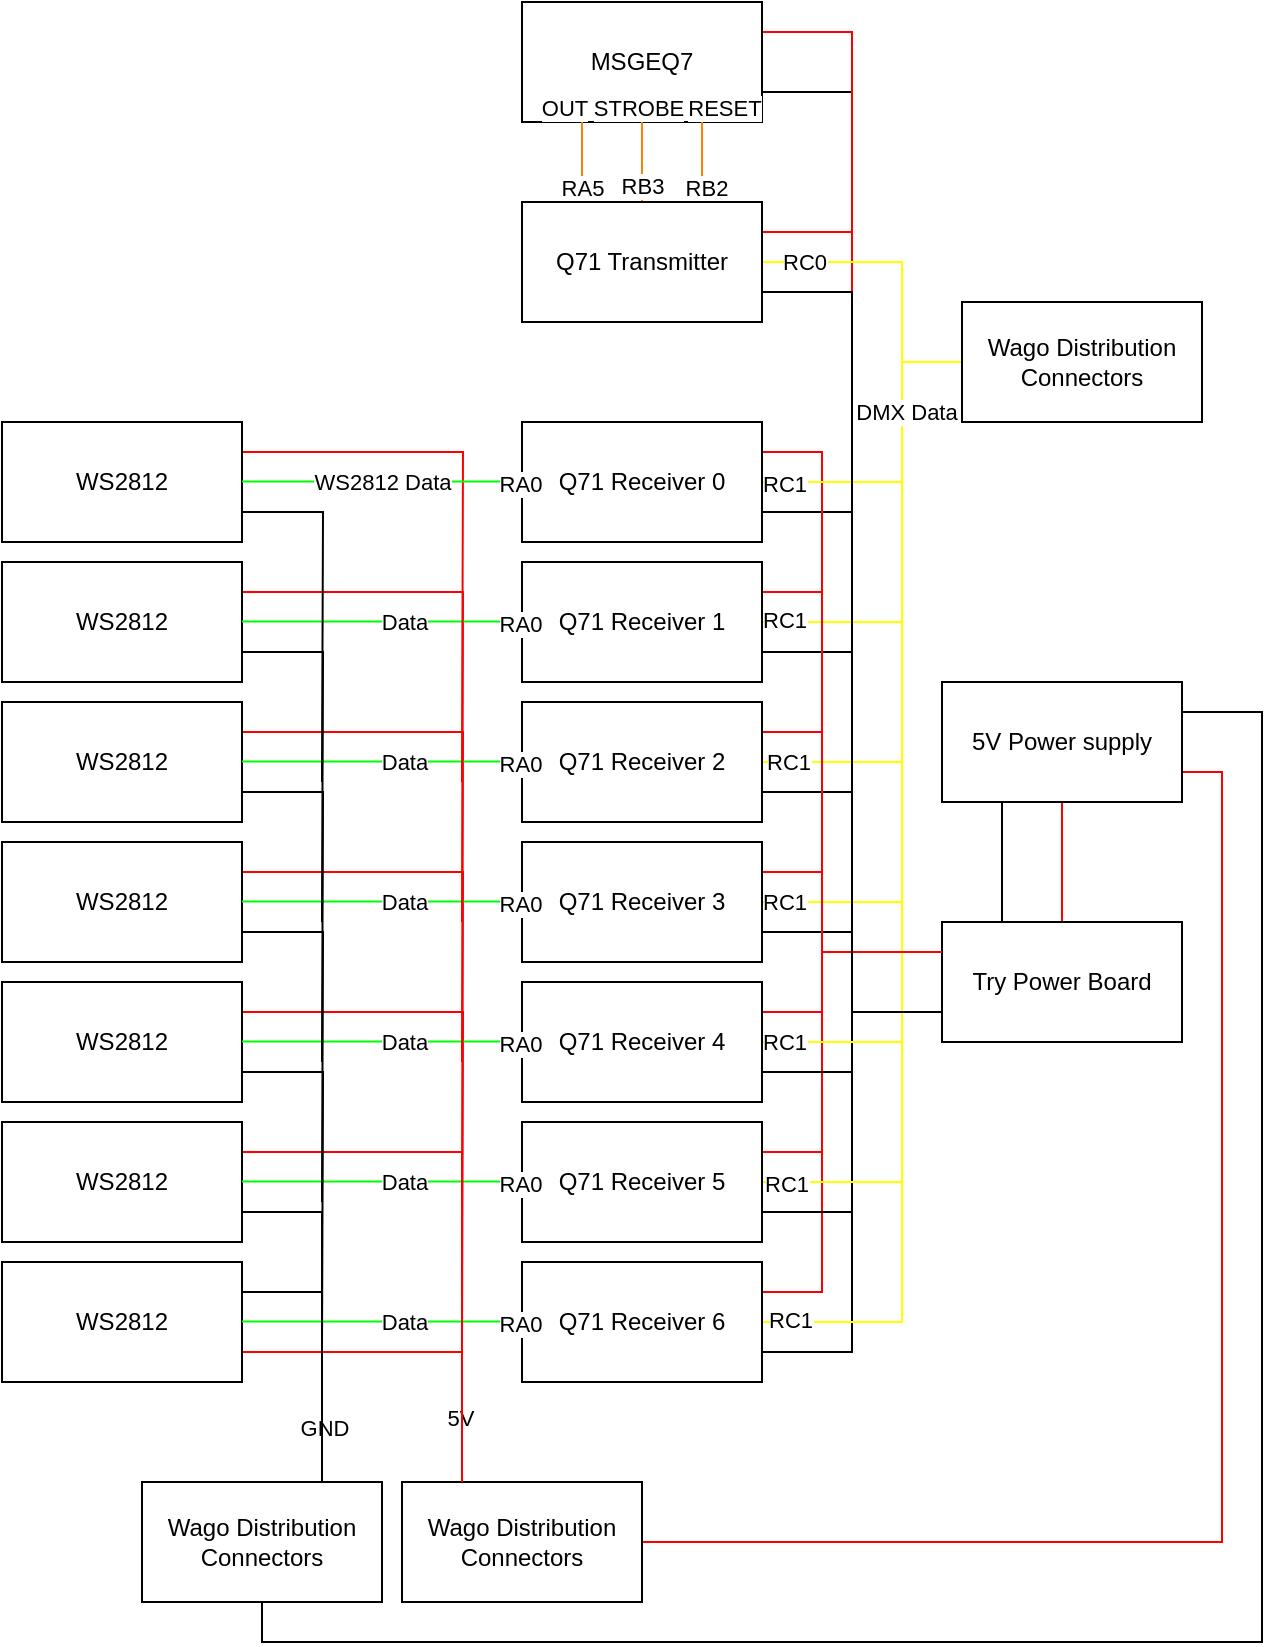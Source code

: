 <mxfile version="22.0.8" type="github">
  <diagram name="Page-1" id="JlrDrPasrzLhm67WYVo1">
    <mxGraphModel dx="1687" dy="1999" grid="1" gridSize="10" guides="1" tooltips="1" connect="1" arrows="1" fold="1" page="1" pageScale="1" pageWidth="850" pageHeight="1100" math="0" shadow="0">
      <root>
        <mxCell id="0" />
        <mxCell id="1" parent="0" />
        <mxCell id="9q-bU5rwh_ENz9Zh-nTF-19" style="edgeStyle=orthogonalEdgeStyle;rounded=0;orthogonalLoop=1;jettySize=auto;html=1;exitX=1;exitY=0.25;exitDx=0;exitDy=0;entryX=0.75;entryY=0;entryDx=0;entryDy=0;endArrow=none;endFill=0;" edge="1" parent="1" source="9q-bU5rwh_ENz9Zh-nTF-1" target="9q-bU5rwh_ENz9Zh-nTF-18">
          <mxGeometry relative="1" as="geometry" />
        </mxCell>
        <mxCell id="9q-bU5rwh_ENz9Zh-nTF-22" value="GND" style="edgeLabel;html=1;align=center;verticalAlign=middle;resizable=0;points=[];" vertex="1" connectable="0" parent="9q-bU5rwh_ENz9Zh-nTF-19">
          <mxGeometry x="0.6" y="1" relative="1" as="geometry">
            <mxPoint as="offset" />
          </mxGeometry>
        </mxCell>
        <mxCell id="9q-bU5rwh_ENz9Zh-nTF-20" style="edgeStyle=orthogonalEdgeStyle;rounded=0;orthogonalLoop=1;jettySize=auto;html=1;exitX=1;exitY=0.75;exitDx=0;exitDy=0;entryX=0.25;entryY=0;entryDx=0;entryDy=0;endArrow=none;endFill=0;strokeColor=#FF0000;" edge="1" parent="1" source="9q-bU5rwh_ENz9Zh-nTF-1" target="9q-bU5rwh_ENz9Zh-nTF-4">
          <mxGeometry relative="1" as="geometry" />
        </mxCell>
        <mxCell id="9q-bU5rwh_ENz9Zh-nTF-21" value="5V" style="edgeLabel;html=1;align=center;verticalAlign=middle;resizable=0;points=[];" vertex="1" connectable="0" parent="9q-bU5rwh_ENz9Zh-nTF-20">
          <mxGeometry x="0.634" y="-1" relative="1" as="geometry">
            <mxPoint as="offset" />
          </mxGeometry>
        </mxCell>
        <mxCell id="9q-bU5rwh_ENz9Zh-nTF-1" value="WS2812" style="rounded=0;whiteSpace=wrap;html=1;" vertex="1" parent="1">
          <mxGeometry x="120" y="260" width="120" height="60" as="geometry" />
        </mxCell>
        <mxCell id="9q-bU5rwh_ENz9Zh-nTF-33" style="edgeStyle=orthogonalEdgeStyle;rounded=0;orthogonalLoop=1;jettySize=auto;html=1;exitX=1;exitY=0.25;exitDx=0;exitDy=0;entryX=0;entryY=0.25;entryDx=0;entryDy=0;endArrow=none;endFill=0;strokeColor=#FF0000;" edge="1" parent="1" source="9q-bU5rwh_ENz9Zh-nTF-2" target="9q-bU5rwh_ENz9Zh-nTF-7">
          <mxGeometry relative="1" as="geometry">
            <Array as="points">
              <mxPoint x="530" y="275" />
              <mxPoint x="530" y="105" />
            </Array>
          </mxGeometry>
        </mxCell>
        <mxCell id="9q-bU5rwh_ENz9Zh-nTF-34" style="edgeStyle=orthogonalEdgeStyle;rounded=0;orthogonalLoop=1;jettySize=auto;html=1;exitX=1;exitY=0.75;exitDx=0;exitDy=0;entryX=0;entryY=0.75;entryDx=0;entryDy=0;strokeColor=#000000;endArrow=none;endFill=0;" edge="1" parent="1" source="9q-bU5rwh_ENz9Zh-nTF-2" target="9q-bU5rwh_ENz9Zh-nTF-7">
          <mxGeometry relative="1" as="geometry" />
        </mxCell>
        <mxCell id="9q-bU5rwh_ENz9Zh-nTF-100" style="edgeStyle=orthogonalEdgeStyle;rounded=0;orthogonalLoop=1;jettySize=auto;html=1;exitX=1;exitY=0.5;exitDx=0;exitDy=0;entryX=0;entryY=0.5;entryDx=0;entryDy=0;strokeColor=#FFFF00;endArrow=none;endFill=0;" edge="1" parent="1" source="9q-bU5rwh_ENz9Zh-nTF-2" target="9q-bU5rwh_ENz9Zh-nTF-91">
          <mxGeometry relative="1" as="geometry">
            <Array as="points">
              <mxPoint x="570" y="290" />
              <mxPoint x="570" y="-190" />
            </Array>
          </mxGeometry>
        </mxCell>
        <mxCell id="9q-bU5rwh_ENz9Zh-nTF-114" value="RC1" style="edgeLabel;html=1;align=center;verticalAlign=middle;resizable=0;points=[];" vertex="1" connectable="0" parent="9q-bU5rwh_ENz9Zh-nTF-100">
          <mxGeometry x="-0.952" y="1" relative="1" as="geometry">
            <mxPoint as="offset" />
          </mxGeometry>
        </mxCell>
        <mxCell id="9q-bU5rwh_ENz9Zh-nTF-2" value="Q71 Receiver 6" style="rounded=0;whiteSpace=wrap;html=1;" vertex="1" parent="1">
          <mxGeometry x="380" y="260" width="120" height="60" as="geometry" />
        </mxCell>
        <mxCell id="9q-bU5rwh_ENz9Zh-nTF-9" style="edgeStyle=orthogonalEdgeStyle;rounded=0;orthogonalLoop=1;jettySize=auto;html=1;exitX=0.5;exitY=1;exitDx=0;exitDy=0;entryX=0.5;entryY=0;entryDx=0;entryDy=0;fillColor=#f8cecc;strokeColor=#FF0000;endArrow=none;endFill=0;" edge="1" parent="1" source="9q-bU5rwh_ENz9Zh-nTF-3" target="9q-bU5rwh_ENz9Zh-nTF-7">
          <mxGeometry relative="1" as="geometry" />
        </mxCell>
        <mxCell id="9q-bU5rwh_ENz9Zh-nTF-10" style="edgeStyle=orthogonalEdgeStyle;rounded=0;orthogonalLoop=1;jettySize=auto;html=1;exitX=0.25;exitY=1;exitDx=0;exitDy=0;entryX=0.25;entryY=0;entryDx=0;entryDy=0;endArrow=none;endFill=0;" edge="1" parent="1" source="9q-bU5rwh_ENz9Zh-nTF-3" target="9q-bU5rwh_ENz9Zh-nTF-7">
          <mxGeometry relative="1" as="geometry" />
        </mxCell>
        <mxCell id="9q-bU5rwh_ENz9Zh-nTF-103" style="edgeStyle=orthogonalEdgeStyle;rounded=0;orthogonalLoop=1;jettySize=auto;html=1;exitX=1;exitY=0.75;exitDx=0;exitDy=0;entryX=1;entryY=0.5;entryDx=0;entryDy=0;endArrow=none;endFill=0;strokeColor=#FF0000;" edge="1" parent="1" source="9q-bU5rwh_ENz9Zh-nTF-3" target="9q-bU5rwh_ENz9Zh-nTF-4">
          <mxGeometry relative="1" as="geometry" />
        </mxCell>
        <mxCell id="9q-bU5rwh_ENz9Zh-nTF-104" style="edgeStyle=orthogonalEdgeStyle;rounded=0;orthogonalLoop=1;jettySize=auto;html=1;exitX=1;exitY=0.25;exitDx=0;exitDy=0;entryX=0.5;entryY=1;entryDx=0;entryDy=0;endArrow=none;endFill=0;" edge="1" parent="1" source="9q-bU5rwh_ENz9Zh-nTF-3" target="9q-bU5rwh_ENz9Zh-nTF-18">
          <mxGeometry relative="1" as="geometry">
            <Array as="points">
              <mxPoint x="750" y="-15" />
              <mxPoint x="750" y="450" />
              <mxPoint x="250" y="450" />
            </Array>
          </mxGeometry>
        </mxCell>
        <mxCell id="9q-bU5rwh_ENz9Zh-nTF-3" value="5V Power supply" style="rounded=0;whiteSpace=wrap;html=1;" vertex="1" parent="1">
          <mxGeometry x="590" y="-30" width="120" height="60" as="geometry" />
        </mxCell>
        <mxCell id="9q-bU5rwh_ENz9Zh-nTF-4" value="Wago Distribution Connectors" style="rounded=0;whiteSpace=wrap;html=1;" vertex="1" parent="1">
          <mxGeometry x="320" y="370" width="120" height="60" as="geometry" />
        </mxCell>
        <mxCell id="9q-bU5rwh_ENz9Zh-nTF-7" value="Try Power Board" style="rounded=0;whiteSpace=wrap;html=1;" vertex="1" parent="1">
          <mxGeometry x="590" y="90" width="120" height="60" as="geometry" />
        </mxCell>
        <mxCell id="9q-bU5rwh_ENz9Zh-nTF-85" style="edgeStyle=orthogonalEdgeStyle;rounded=0;orthogonalLoop=1;jettySize=auto;html=1;exitX=1;exitY=0.75;exitDx=0;exitDy=0;entryX=0;entryY=0.75;entryDx=0;entryDy=0;endArrow=none;endFill=0;" edge="1" parent="1" source="9q-bU5rwh_ENz9Zh-nTF-8" target="9q-bU5rwh_ENz9Zh-nTF-7">
          <mxGeometry relative="1" as="geometry" />
        </mxCell>
        <mxCell id="9q-bU5rwh_ENz9Zh-nTF-86" style="edgeStyle=orthogonalEdgeStyle;rounded=0;orthogonalLoop=1;jettySize=auto;html=1;exitX=1;exitY=0.25;exitDx=0;exitDy=0;entryX=0;entryY=0.25;entryDx=0;entryDy=0;endArrow=none;endFill=0;strokeColor=#FF0000;" edge="1" parent="1" source="9q-bU5rwh_ENz9Zh-nTF-8" target="9q-bU5rwh_ENz9Zh-nTF-7">
          <mxGeometry relative="1" as="geometry" />
        </mxCell>
        <mxCell id="9q-bU5rwh_ENz9Zh-nTF-8" value="MSGEQ7" style="rounded=0;whiteSpace=wrap;html=1;" vertex="1" parent="1">
          <mxGeometry x="380" y="-370" width="120" height="60" as="geometry" />
        </mxCell>
        <mxCell id="9q-bU5rwh_ENz9Zh-nTF-14" style="edgeStyle=orthogonalEdgeStyle;rounded=0;orthogonalLoop=1;jettySize=auto;html=1;exitX=0;exitY=0.25;exitDx=0;exitDy=0;entryX=1;entryY=0.25;entryDx=0;entryDy=0;strokeColor=#00FF00;endArrow=none;endFill=0;" edge="1" parent="1">
          <mxGeometry relative="1" as="geometry">
            <mxPoint x="380" y="289.8" as="sourcePoint" />
            <mxPoint x="240" y="289.8" as="targetPoint" />
          </mxGeometry>
        </mxCell>
        <mxCell id="9q-bU5rwh_ENz9Zh-nTF-16" value="Data" style="edgeLabel;html=1;align=center;verticalAlign=middle;resizable=0;points=[];" vertex="1" connectable="0" parent="9q-bU5rwh_ENz9Zh-nTF-14">
          <mxGeometry x="0.217" y="-1" relative="1" as="geometry">
            <mxPoint x="26" y="1" as="offset" />
          </mxGeometry>
        </mxCell>
        <mxCell id="9q-bU5rwh_ENz9Zh-nTF-23" value="RA0" style="edgeLabel;html=1;align=center;verticalAlign=middle;resizable=0;points=[];" vertex="1" connectable="0" parent="9q-bU5rwh_ENz9Zh-nTF-14">
          <mxGeometry x="-0.977" y="1" relative="1" as="geometry">
            <mxPoint as="offset" />
          </mxGeometry>
        </mxCell>
        <mxCell id="9q-bU5rwh_ENz9Zh-nTF-18" value="Wago Distribution Connectors" style="rounded=0;whiteSpace=wrap;html=1;" vertex="1" parent="1">
          <mxGeometry x="190" y="370" width="120" height="60" as="geometry" />
        </mxCell>
        <mxCell id="9q-bU5rwh_ENz9Zh-nTF-30" style="edgeStyle=orthogonalEdgeStyle;rounded=0;orthogonalLoop=1;jettySize=auto;html=1;exitX=1;exitY=0.25;exitDx=0;exitDy=0;entryX=0.25;entryY=0;entryDx=0;entryDy=0;endArrow=none;endFill=0;strokeColor=#FF0000;" edge="1" parent="1" source="9q-bU5rwh_ENz9Zh-nTF-25" target="9q-bU5rwh_ENz9Zh-nTF-4">
          <mxGeometry relative="1" as="geometry" />
        </mxCell>
        <mxCell id="9q-bU5rwh_ENz9Zh-nTF-31" style="edgeStyle=orthogonalEdgeStyle;rounded=0;orthogonalLoop=1;jettySize=auto;html=1;exitX=1;exitY=0.75;exitDx=0;exitDy=0;entryX=0.75;entryY=0;entryDx=0;entryDy=0;endArrow=none;endFill=0;" edge="1" parent="1" source="9q-bU5rwh_ENz9Zh-nTF-25" target="9q-bU5rwh_ENz9Zh-nTF-18">
          <mxGeometry relative="1" as="geometry" />
        </mxCell>
        <mxCell id="9q-bU5rwh_ENz9Zh-nTF-25" value="WS2812" style="rounded=0;whiteSpace=wrap;html=1;" vertex="1" parent="1">
          <mxGeometry x="120" y="190" width="120" height="60" as="geometry" />
        </mxCell>
        <mxCell id="9q-bU5rwh_ENz9Zh-nTF-32" style="edgeStyle=orthogonalEdgeStyle;rounded=0;orthogonalLoop=1;jettySize=auto;html=1;exitX=1;exitY=0.25;exitDx=0;exitDy=0;entryX=0;entryY=0.25;entryDx=0;entryDy=0;endArrow=none;endFill=0;strokeColor=#FF0000;" edge="1" parent="1" source="9q-bU5rwh_ENz9Zh-nTF-26" target="9q-bU5rwh_ENz9Zh-nTF-7">
          <mxGeometry relative="1" as="geometry">
            <Array as="points">
              <mxPoint x="530" y="205" />
              <mxPoint x="530" y="105" />
            </Array>
          </mxGeometry>
        </mxCell>
        <mxCell id="9q-bU5rwh_ENz9Zh-nTF-36" style="edgeStyle=orthogonalEdgeStyle;rounded=0;orthogonalLoop=1;jettySize=auto;html=1;exitX=1;exitY=0.75;exitDx=0;exitDy=0;entryX=0;entryY=0.75;entryDx=0;entryDy=0;strokeColor=#000000;endArrow=none;endFill=0;" edge="1" parent="1" source="9q-bU5rwh_ENz9Zh-nTF-26" target="9q-bU5rwh_ENz9Zh-nTF-7">
          <mxGeometry relative="1" as="geometry" />
        </mxCell>
        <mxCell id="9q-bU5rwh_ENz9Zh-nTF-99" style="edgeStyle=orthogonalEdgeStyle;rounded=0;orthogonalLoop=1;jettySize=auto;html=1;exitX=1;exitY=0.5;exitDx=0;exitDy=0;entryX=0;entryY=0.5;entryDx=0;entryDy=0;strokeColor=#FFFF00;endArrow=none;endFill=0;" edge="1" parent="1" source="9q-bU5rwh_ENz9Zh-nTF-26" target="9q-bU5rwh_ENz9Zh-nTF-91">
          <mxGeometry relative="1" as="geometry">
            <Array as="points">
              <mxPoint x="570" y="220" />
              <mxPoint x="570" y="-190" />
            </Array>
          </mxGeometry>
        </mxCell>
        <mxCell id="9q-bU5rwh_ENz9Zh-nTF-113" value="RC1" style="edgeLabel;html=1;align=center;verticalAlign=middle;resizable=0;points=[];" vertex="1" connectable="0" parent="9q-bU5rwh_ENz9Zh-nTF-99">
          <mxGeometry x="-0.953" y="-1" relative="1" as="geometry">
            <mxPoint as="offset" />
          </mxGeometry>
        </mxCell>
        <mxCell id="9q-bU5rwh_ENz9Zh-nTF-26" value="Q71 Receiver 5" style="rounded=0;whiteSpace=wrap;html=1;" vertex="1" parent="1">
          <mxGeometry x="380" y="190" width="120" height="60" as="geometry" />
        </mxCell>
        <mxCell id="9q-bU5rwh_ENz9Zh-nTF-27" style="edgeStyle=orthogonalEdgeStyle;rounded=0;orthogonalLoop=1;jettySize=auto;html=1;exitX=0;exitY=0.25;exitDx=0;exitDy=0;entryX=1;entryY=0.25;entryDx=0;entryDy=0;strokeColor=#00FF00;endArrow=none;endFill=0;" edge="1" parent="1">
          <mxGeometry relative="1" as="geometry">
            <mxPoint x="380" y="219.8" as="sourcePoint" />
            <mxPoint x="240" y="219.8" as="targetPoint" />
          </mxGeometry>
        </mxCell>
        <mxCell id="9q-bU5rwh_ENz9Zh-nTF-28" value="Data" style="edgeLabel;html=1;align=center;verticalAlign=middle;resizable=0;points=[];" vertex="1" connectable="0" parent="9q-bU5rwh_ENz9Zh-nTF-27">
          <mxGeometry x="0.217" y="-1" relative="1" as="geometry">
            <mxPoint x="26" y="1" as="offset" />
          </mxGeometry>
        </mxCell>
        <mxCell id="9q-bU5rwh_ENz9Zh-nTF-29" value="RA0" style="edgeLabel;html=1;align=center;verticalAlign=middle;resizable=0;points=[];" vertex="1" connectable="0" parent="9q-bU5rwh_ENz9Zh-nTF-27">
          <mxGeometry x="-0.977" y="1" relative="1" as="geometry">
            <mxPoint as="offset" />
          </mxGeometry>
        </mxCell>
        <mxCell id="9q-bU5rwh_ENz9Zh-nTF-37" style="edgeStyle=orthogonalEdgeStyle;rounded=0;orthogonalLoop=1;jettySize=auto;html=1;exitX=1;exitY=0.25;exitDx=0;exitDy=0;entryX=0.25;entryY=0;entryDx=0;entryDy=0;endArrow=none;endFill=0;strokeColor=#FF0000;" edge="1" parent="1" source="9q-bU5rwh_ENz9Zh-nTF-39">
          <mxGeometry relative="1" as="geometry">
            <mxPoint x="350" y="300" as="targetPoint" />
          </mxGeometry>
        </mxCell>
        <mxCell id="9q-bU5rwh_ENz9Zh-nTF-38" style="edgeStyle=orthogonalEdgeStyle;rounded=0;orthogonalLoop=1;jettySize=auto;html=1;exitX=1;exitY=0.75;exitDx=0;exitDy=0;entryX=0.75;entryY=0;entryDx=0;entryDy=0;endArrow=none;endFill=0;" edge="1" parent="1" source="9q-bU5rwh_ENz9Zh-nTF-39">
          <mxGeometry relative="1" as="geometry">
            <mxPoint x="280" y="300" as="targetPoint" />
          </mxGeometry>
        </mxCell>
        <mxCell id="9q-bU5rwh_ENz9Zh-nTF-39" value="WS2812" style="rounded=0;whiteSpace=wrap;html=1;" vertex="1" parent="1">
          <mxGeometry x="120" y="120" width="120" height="60" as="geometry" />
        </mxCell>
        <mxCell id="9q-bU5rwh_ENz9Zh-nTF-72" style="edgeStyle=orthogonalEdgeStyle;rounded=0;orthogonalLoop=1;jettySize=auto;html=1;exitX=1;exitY=0.75;exitDx=0;exitDy=0;entryX=0;entryY=0.75;entryDx=0;entryDy=0;strokeColor=#000000;endArrow=none;endFill=0;" edge="1" parent="1" source="9q-bU5rwh_ENz9Zh-nTF-40" target="9q-bU5rwh_ENz9Zh-nTF-7">
          <mxGeometry relative="1" as="geometry" />
        </mxCell>
        <mxCell id="9q-bU5rwh_ENz9Zh-nTF-73" style="edgeStyle=orthogonalEdgeStyle;rounded=0;orthogonalLoop=1;jettySize=auto;html=1;exitX=1;exitY=0.25;exitDx=0;exitDy=0;entryX=0;entryY=0.25;entryDx=0;entryDy=0;endArrow=none;endFill=0;strokeColor=#FF0000;" edge="1" parent="1" source="9q-bU5rwh_ENz9Zh-nTF-40" target="9q-bU5rwh_ENz9Zh-nTF-7">
          <mxGeometry relative="1" as="geometry">
            <Array as="points">
              <mxPoint x="530" y="135" />
              <mxPoint x="530" y="105" />
            </Array>
          </mxGeometry>
        </mxCell>
        <mxCell id="9q-bU5rwh_ENz9Zh-nTF-97" style="edgeStyle=orthogonalEdgeStyle;rounded=0;orthogonalLoop=1;jettySize=auto;html=1;exitX=1;exitY=0.5;exitDx=0;exitDy=0;entryX=0;entryY=0.5;entryDx=0;entryDy=0;strokeColor=#FFFF00;endArrow=none;endFill=0;" edge="1" parent="1" source="9q-bU5rwh_ENz9Zh-nTF-40" target="9q-bU5rwh_ENz9Zh-nTF-91">
          <mxGeometry relative="1" as="geometry">
            <Array as="points">
              <mxPoint x="570" y="150" />
              <mxPoint x="570" y="-190" />
            </Array>
          </mxGeometry>
        </mxCell>
        <mxCell id="9q-bU5rwh_ENz9Zh-nTF-112" value="RC1" style="edgeLabel;html=1;align=center;verticalAlign=middle;resizable=0;points=[];" vertex="1" connectable="0" parent="9q-bU5rwh_ENz9Zh-nTF-97">
          <mxGeometry x="-0.953" relative="1" as="geometry">
            <mxPoint as="offset" />
          </mxGeometry>
        </mxCell>
        <mxCell id="9q-bU5rwh_ENz9Zh-nTF-40" value="Q71 Receiver 4" style="rounded=0;whiteSpace=wrap;html=1;" vertex="1" parent="1">
          <mxGeometry x="380" y="120" width="120" height="60" as="geometry" />
        </mxCell>
        <mxCell id="9q-bU5rwh_ENz9Zh-nTF-41" style="edgeStyle=orthogonalEdgeStyle;rounded=0;orthogonalLoop=1;jettySize=auto;html=1;exitX=0;exitY=0.25;exitDx=0;exitDy=0;entryX=1;entryY=0.25;entryDx=0;entryDy=0;strokeColor=#00FF00;endArrow=none;endFill=0;" edge="1" parent="1">
          <mxGeometry relative="1" as="geometry">
            <mxPoint x="380" y="149.8" as="sourcePoint" />
            <mxPoint x="240" y="149.8" as="targetPoint" />
          </mxGeometry>
        </mxCell>
        <mxCell id="9q-bU5rwh_ENz9Zh-nTF-42" value="Data" style="edgeLabel;html=1;align=center;verticalAlign=middle;resizable=0;points=[];" vertex="1" connectable="0" parent="9q-bU5rwh_ENz9Zh-nTF-41">
          <mxGeometry x="0.217" y="-1" relative="1" as="geometry">
            <mxPoint x="26" y="1" as="offset" />
          </mxGeometry>
        </mxCell>
        <mxCell id="9q-bU5rwh_ENz9Zh-nTF-43" value="RA0" style="edgeLabel;html=1;align=center;verticalAlign=middle;resizable=0;points=[];" vertex="1" connectable="0" parent="9q-bU5rwh_ENz9Zh-nTF-41">
          <mxGeometry x="-0.977" y="1" relative="1" as="geometry">
            <mxPoint as="offset" />
          </mxGeometry>
        </mxCell>
        <mxCell id="9q-bU5rwh_ENz9Zh-nTF-44" style="edgeStyle=orthogonalEdgeStyle;rounded=0;orthogonalLoop=1;jettySize=auto;html=1;exitX=1;exitY=0.25;exitDx=0;exitDy=0;entryX=0.25;entryY=0;entryDx=0;entryDy=0;endArrow=none;endFill=0;strokeColor=#FF0000;" edge="1" parent="1" source="9q-bU5rwh_ENz9Zh-nTF-46">
          <mxGeometry relative="1" as="geometry">
            <mxPoint x="350" y="230" as="targetPoint" />
          </mxGeometry>
        </mxCell>
        <mxCell id="9q-bU5rwh_ENz9Zh-nTF-45" style="edgeStyle=orthogonalEdgeStyle;rounded=0;orthogonalLoop=1;jettySize=auto;html=1;exitX=1;exitY=0.75;exitDx=0;exitDy=0;entryX=0.75;entryY=0;entryDx=0;entryDy=0;endArrow=none;endFill=0;" edge="1" parent="1" source="9q-bU5rwh_ENz9Zh-nTF-46">
          <mxGeometry relative="1" as="geometry">
            <mxPoint x="280" y="230" as="targetPoint" />
          </mxGeometry>
        </mxCell>
        <mxCell id="9q-bU5rwh_ENz9Zh-nTF-46" value="WS2812" style="rounded=0;whiteSpace=wrap;html=1;" vertex="1" parent="1">
          <mxGeometry x="120" y="50" width="120" height="60" as="geometry" />
        </mxCell>
        <mxCell id="9q-bU5rwh_ENz9Zh-nTF-74" style="edgeStyle=orthogonalEdgeStyle;rounded=0;orthogonalLoop=1;jettySize=auto;html=1;exitX=1;exitY=0.75;exitDx=0;exitDy=0;entryX=0;entryY=0.75;entryDx=0;entryDy=0;strokeColor=#000000;endArrow=none;endFill=0;" edge="1" parent="1" source="9q-bU5rwh_ENz9Zh-nTF-47" target="9q-bU5rwh_ENz9Zh-nTF-7">
          <mxGeometry relative="1" as="geometry" />
        </mxCell>
        <mxCell id="9q-bU5rwh_ENz9Zh-nTF-75" style="edgeStyle=orthogonalEdgeStyle;rounded=0;orthogonalLoop=1;jettySize=auto;html=1;exitX=1;exitY=0.25;exitDx=0;exitDy=0;entryX=0;entryY=0.25;entryDx=0;entryDy=0;endArrow=none;endFill=0;strokeColor=#FF0000;" edge="1" parent="1" source="9q-bU5rwh_ENz9Zh-nTF-47" target="9q-bU5rwh_ENz9Zh-nTF-7">
          <mxGeometry relative="1" as="geometry">
            <Array as="points">
              <mxPoint x="530" y="65" />
              <mxPoint x="530" y="105" />
            </Array>
          </mxGeometry>
        </mxCell>
        <mxCell id="9q-bU5rwh_ENz9Zh-nTF-96" style="edgeStyle=orthogonalEdgeStyle;rounded=0;orthogonalLoop=1;jettySize=auto;html=1;exitX=1;exitY=0.5;exitDx=0;exitDy=0;entryX=0;entryY=0.5;entryDx=0;entryDy=0;strokeColor=#FFFF00;endArrow=none;endFill=0;" edge="1" parent="1" source="9q-bU5rwh_ENz9Zh-nTF-47" target="9q-bU5rwh_ENz9Zh-nTF-91">
          <mxGeometry relative="1" as="geometry">
            <Array as="points">
              <mxPoint x="570" y="80" />
              <mxPoint x="570" y="-190" />
            </Array>
          </mxGeometry>
        </mxCell>
        <mxCell id="9q-bU5rwh_ENz9Zh-nTF-110" value="RC1" style="edgeLabel;html=1;align=center;verticalAlign=middle;resizable=0;points=[];" vertex="1" connectable="0" parent="9q-bU5rwh_ENz9Zh-nTF-96">
          <mxGeometry x="-0.942" relative="1" as="geometry">
            <mxPoint as="offset" />
          </mxGeometry>
        </mxCell>
        <mxCell id="9q-bU5rwh_ENz9Zh-nTF-47" value="Q71 Receiver 3" style="rounded=0;whiteSpace=wrap;html=1;" vertex="1" parent="1">
          <mxGeometry x="380" y="50" width="120" height="60" as="geometry" />
        </mxCell>
        <mxCell id="9q-bU5rwh_ENz9Zh-nTF-48" style="edgeStyle=orthogonalEdgeStyle;rounded=0;orthogonalLoop=1;jettySize=auto;html=1;exitX=0;exitY=0.25;exitDx=0;exitDy=0;entryX=1;entryY=0.25;entryDx=0;entryDy=0;strokeColor=#00FF00;endArrow=none;endFill=0;" edge="1" parent="1">
          <mxGeometry relative="1" as="geometry">
            <mxPoint x="380" y="79.8" as="sourcePoint" />
            <mxPoint x="240" y="79.8" as="targetPoint" />
          </mxGeometry>
        </mxCell>
        <mxCell id="9q-bU5rwh_ENz9Zh-nTF-49" value="Data" style="edgeLabel;html=1;align=center;verticalAlign=middle;resizable=0;points=[];" vertex="1" connectable="0" parent="9q-bU5rwh_ENz9Zh-nTF-48">
          <mxGeometry x="0.217" y="-1" relative="1" as="geometry">
            <mxPoint x="26" y="1" as="offset" />
          </mxGeometry>
        </mxCell>
        <mxCell id="9q-bU5rwh_ENz9Zh-nTF-50" value="RA0" style="edgeLabel;html=1;align=center;verticalAlign=middle;resizable=0;points=[];" vertex="1" connectable="0" parent="9q-bU5rwh_ENz9Zh-nTF-48">
          <mxGeometry x="-0.977" y="1" relative="1" as="geometry">
            <mxPoint as="offset" />
          </mxGeometry>
        </mxCell>
        <mxCell id="9q-bU5rwh_ENz9Zh-nTF-51" style="edgeStyle=orthogonalEdgeStyle;rounded=0;orthogonalLoop=1;jettySize=auto;html=1;exitX=1;exitY=0.25;exitDx=0;exitDy=0;entryX=0.25;entryY=0;entryDx=0;entryDy=0;endArrow=none;endFill=0;strokeColor=#FF0000;" edge="1" parent="1" source="9q-bU5rwh_ENz9Zh-nTF-53">
          <mxGeometry relative="1" as="geometry">
            <mxPoint x="350" y="160" as="targetPoint" />
          </mxGeometry>
        </mxCell>
        <mxCell id="9q-bU5rwh_ENz9Zh-nTF-52" style="edgeStyle=orthogonalEdgeStyle;rounded=0;orthogonalLoop=1;jettySize=auto;html=1;exitX=1;exitY=0.75;exitDx=0;exitDy=0;entryX=0.75;entryY=0;entryDx=0;entryDy=0;endArrow=none;endFill=0;" edge="1" parent="1" source="9q-bU5rwh_ENz9Zh-nTF-53">
          <mxGeometry relative="1" as="geometry">
            <mxPoint x="280" y="160" as="targetPoint" />
          </mxGeometry>
        </mxCell>
        <mxCell id="9q-bU5rwh_ENz9Zh-nTF-53" value="WS2812" style="rounded=0;whiteSpace=wrap;html=1;" vertex="1" parent="1">
          <mxGeometry x="120" y="-20" width="120" height="60" as="geometry" />
        </mxCell>
        <mxCell id="9q-bU5rwh_ENz9Zh-nTF-76" style="edgeStyle=orthogonalEdgeStyle;rounded=0;orthogonalLoop=1;jettySize=auto;html=1;exitX=1;exitY=0.75;exitDx=0;exitDy=0;entryX=0;entryY=0.75;entryDx=0;entryDy=0;strokeColor=#000000;endArrow=none;endFill=0;" edge="1" parent="1" source="9q-bU5rwh_ENz9Zh-nTF-54" target="9q-bU5rwh_ENz9Zh-nTF-7">
          <mxGeometry relative="1" as="geometry">
            <Array as="points">
              <mxPoint x="545" y="25" />
              <mxPoint x="545" y="135" />
            </Array>
          </mxGeometry>
        </mxCell>
        <mxCell id="9q-bU5rwh_ENz9Zh-nTF-77" style="edgeStyle=orthogonalEdgeStyle;rounded=0;orthogonalLoop=1;jettySize=auto;html=1;exitX=1;exitY=0.25;exitDx=0;exitDy=0;entryX=0;entryY=0.25;entryDx=0;entryDy=0;endArrow=none;endFill=0;strokeColor=#FF0000;" edge="1" parent="1" source="9q-bU5rwh_ENz9Zh-nTF-54" target="9q-bU5rwh_ENz9Zh-nTF-7">
          <mxGeometry relative="1" as="geometry">
            <Array as="points">
              <mxPoint x="530" y="-5" />
              <mxPoint x="530" y="105" />
            </Array>
          </mxGeometry>
        </mxCell>
        <mxCell id="9q-bU5rwh_ENz9Zh-nTF-95" style="edgeStyle=orthogonalEdgeStyle;rounded=0;orthogonalLoop=1;jettySize=auto;html=1;exitX=1;exitY=0.5;exitDx=0;exitDy=0;entryX=0;entryY=0.5;entryDx=0;entryDy=0;strokeColor=#FFFF00;endArrow=none;endFill=0;" edge="1" parent="1" source="9q-bU5rwh_ENz9Zh-nTF-54" target="9q-bU5rwh_ENz9Zh-nTF-91">
          <mxGeometry relative="1" as="geometry">
            <Array as="points">
              <mxPoint x="570" y="10" />
              <mxPoint x="570" y="-190" />
            </Array>
          </mxGeometry>
        </mxCell>
        <mxCell id="9q-bU5rwh_ENz9Zh-nTF-109" value="RC1" style="edgeLabel;html=1;align=center;verticalAlign=middle;resizable=0;points=[];" vertex="1" connectable="0" parent="9q-bU5rwh_ENz9Zh-nTF-95">
          <mxGeometry x="-0.917" relative="1" as="geometry">
            <mxPoint as="offset" />
          </mxGeometry>
        </mxCell>
        <mxCell id="9q-bU5rwh_ENz9Zh-nTF-54" value="Q71 Receiver 2" style="rounded=0;whiteSpace=wrap;html=1;" vertex="1" parent="1">
          <mxGeometry x="380" y="-20" width="120" height="60" as="geometry" />
        </mxCell>
        <mxCell id="9q-bU5rwh_ENz9Zh-nTF-55" style="edgeStyle=orthogonalEdgeStyle;rounded=0;orthogonalLoop=1;jettySize=auto;html=1;exitX=0;exitY=0.25;exitDx=0;exitDy=0;entryX=1;entryY=0.25;entryDx=0;entryDy=0;strokeColor=#00FF00;endArrow=none;endFill=0;" edge="1" parent="1">
          <mxGeometry relative="1" as="geometry">
            <mxPoint x="380" y="9.8" as="sourcePoint" />
            <mxPoint x="240" y="9.8" as="targetPoint" />
          </mxGeometry>
        </mxCell>
        <mxCell id="9q-bU5rwh_ENz9Zh-nTF-56" value="Data" style="edgeLabel;html=1;align=center;verticalAlign=middle;resizable=0;points=[];" vertex="1" connectable="0" parent="9q-bU5rwh_ENz9Zh-nTF-55">
          <mxGeometry x="0.217" y="-1" relative="1" as="geometry">
            <mxPoint x="26" y="1" as="offset" />
          </mxGeometry>
        </mxCell>
        <mxCell id="9q-bU5rwh_ENz9Zh-nTF-57" value="RA0" style="edgeLabel;html=1;align=center;verticalAlign=middle;resizable=0;points=[];" vertex="1" connectable="0" parent="9q-bU5rwh_ENz9Zh-nTF-55">
          <mxGeometry x="-0.977" y="1" relative="1" as="geometry">
            <mxPoint as="offset" />
          </mxGeometry>
        </mxCell>
        <mxCell id="9q-bU5rwh_ENz9Zh-nTF-58" style="edgeStyle=orthogonalEdgeStyle;rounded=0;orthogonalLoop=1;jettySize=auto;html=1;exitX=1;exitY=0.25;exitDx=0;exitDy=0;entryX=0.25;entryY=0;entryDx=0;entryDy=0;endArrow=none;endFill=0;strokeColor=#FF0000;" edge="1" parent="1" source="9q-bU5rwh_ENz9Zh-nTF-60">
          <mxGeometry relative="1" as="geometry">
            <mxPoint x="350" y="90" as="targetPoint" />
          </mxGeometry>
        </mxCell>
        <mxCell id="9q-bU5rwh_ENz9Zh-nTF-59" style="edgeStyle=orthogonalEdgeStyle;rounded=0;orthogonalLoop=1;jettySize=auto;html=1;exitX=1;exitY=0.75;exitDx=0;exitDy=0;entryX=0.75;entryY=0;entryDx=0;entryDy=0;endArrow=none;endFill=0;" edge="1" parent="1" source="9q-bU5rwh_ENz9Zh-nTF-60">
          <mxGeometry relative="1" as="geometry">
            <mxPoint x="280" y="90" as="targetPoint" />
          </mxGeometry>
        </mxCell>
        <mxCell id="9q-bU5rwh_ENz9Zh-nTF-60" value="WS2812" style="rounded=0;whiteSpace=wrap;html=1;" vertex="1" parent="1">
          <mxGeometry x="120" y="-90" width="120" height="60" as="geometry" />
        </mxCell>
        <mxCell id="9q-bU5rwh_ENz9Zh-nTF-78" style="edgeStyle=orthogonalEdgeStyle;rounded=0;orthogonalLoop=1;jettySize=auto;html=1;exitX=1;exitY=0.75;exitDx=0;exitDy=0;entryX=0;entryY=0.75;entryDx=0;entryDy=0;strokeColor=#000000;endArrow=none;endFill=0;" edge="1" parent="1" source="9q-bU5rwh_ENz9Zh-nTF-61" target="9q-bU5rwh_ENz9Zh-nTF-7">
          <mxGeometry relative="1" as="geometry" />
        </mxCell>
        <mxCell id="9q-bU5rwh_ENz9Zh-nTF-79" style="edgeStyle=orthogonalEdgeStyle;rounded=0;orthogonalLoop=1;jettySize=auto;html=1;exitX=1;exitY=0.25;exitDx=0;exitDy=0;entryX=0;entryY=0.25;entryDx=0;entryDy=0;endArrow=none;endFill=0;strokeColor=#FF0000;" edge="1" parent="1" source="9q-bU5rwh_ENz9Zh-nTF-61" target="9q-bU5rwh_ENz9Zh-nTF-7">
          <mxGeometry relative="1" as="geometry">
            <Array as="points">
              <mxPoint x="530" y="-75" />
              <mxPoint x="530" y="105" />
            </Array>
          </mxGeometry>
        </mxCell>
        <mxCell id="9q-bU5rwh_ENz9Zh-nTF-94" style="edgeStyle=orthogonalEdgeStyle;rounded=0;orthogonalLoop=1;jettySize=auto;html=1;exitX=1;exitY=0.5;exitDx=0;exitDy=0;entryX=0;entryY=0.5;entryDx=0;entryDy=0;strokeColor=#FFFF00;endArrow=none;endFill=0;" edge="1" parent="1" source="9q-bU5rwh_ENz9Zh-nTF-61" target="9q-bU5rwh_ENz9Zh-nTF-91">
          <mxGeometry relative="1" as="geometry">
            <Array as="points">
              <mxPoint x="570" y="-60" />
              <mxPoint x="570" y="-190" />
            </Array>
          </mxGeometry>
        </mxCell>
        <mxCell id="9q-bU5rwh_ENz9Zh-nTF-108" value="RC1" style="edgeLabel;html=1;align=center;verticalAlign=middle;resizable=0;points=[];" vertex="1" connectable="0" parent="9q-bU5rwh_ENz9Zh-nTF-94">
          <mxGeometry x="-0.903" y="1" relative="1" as="geometry">
            <mxPoint as="offset" />
          </mxGeometry>
        </mxCell>
        <mxCell id="9q-bU5rwh_ENz9Zh-nTF-61" value="Q71 Receiver 1" style="rounded=0;whiteSpace=wrap;html=1;" vertex="1" parent="1">
          <mxGeometry x="380" y="-90" width="120" height="60" as="geometry" />
        </mxCell>
        <mxCell id="9q-bU5rwh_ENz9Zh-nTF-62" style="edgeStyle=orthogonalEdgeStyle;rounded=0;orthogonalLoop=1;jettySize=auto;html=1;exitX=0;exitY=0.25;exitDx=0;exitDy=0;entryX=1;entryY=0.25;entryDx=0;entryDy=0;strokeColor=#00FF00;endArrow=none;endFill=0;" edge="1" parent="1">
          <mxGeometry relative="1" as="geometry">
            <mxPoint x="380" y="-60.2" as="sourcePoint" />
            <mxPoint x="240" y="-60.2" as="targetPoint" />
          </mxGeometry>
        </mxCell>
        <mxCell id="9q-bU5rwh_ENz9Zh-nTF-63" value="Data" style="edgeLabel;html=1;align=center;verticalAlign=middle;resizable=0;points=[];" vertex="1" connectable="0" parent="9q-bU5rwh_ENz9Zh-nTF-62">
          <mxGeometry x="0.217" y="-1" relative="1" as="geometry">
            <mxPoint x="26" y="1" as="offset" />
          </mxGeometry>
        </mxCell>
        <mxCell id="9q-bU5rwh_ENz9Zh-nTF-64" value="RA0" style="edgeLabel;html=1;align=center;verticalAlign=middle;resizable=0;points=[];" vertex="1" connectable="0" parent="9q-bU5rwh_ENz9Zh-nTF-62">
          <mxGeometry x="-0.977" y="1" relative="1" as="geometry">
            <mxPoint as="offset" />
          </mxGeometry>
        </mxCell>
        <mxCell id="9q-bU5rwh_ENz9Zh-nTF-65" style="edgeStyle=orthogonalEdgeStyle;rounded=0;orthogonalLoop=1;jettySize=auto;html=1;exitX=1;exitY=0.25;exitDx=0;exitDy=0;entryX=0.25;entryY=0;entryDx=0;entryDy=0;endArrow=none;endFill=0;strokeColor=#FF0000;" edge="1" parent="1" source="9q-bU5rwh_ENz9Zh-nTF-67">
          <mxGeometry relative="1" as="geometry">
            <mxPoint x="350" y="20" as="targetPoint" />
          </mxGeometry>
        </mxCell>
        <mxCell id="9q-bU5rwh_ENz9Zh-nTF-66" style="edgeStyle=orthogonalEdgeStyle;rounded=0;orthogonalLoop=1;jettySize=auto;html=1;exitX=1;exitY=0.75;exitDx=0;exitDy=0;entryX=0.75;entryY=0;entryDx=0;entryDy=0;endArrow=none;endFill=0;" edge="1" parent="1" source="9q-bU5rwh_ENz9Zh-nTF-67">
          <mxGeometry relative="1" as="geometry">
            <mxPoint x="280" y="20" as="targetPoint" />
          </mxGeometry>
        </mxCell>
        <mxCell id="9q-bU5rwh_ENz9Zh-nTF-67" value="WS2812" style="rounded=0;whiteSpace=wrap;html=1;" vertex="1" parent="1">
          <mxGeometry x="120" y="-160" width="120" height="60" as="geometry" />
        </mxCell>
        <mxCell id="9q-bU5rwh_ENz9Zh-nTF-80" style="edgeStyle=orthogonalEdgeStyle;rounded=0;orthogonalLoop=1;jettySize=auto;html=1;exitX=1;exitY=0.75;exitDx=0;exitDy=0;entryX=0;entryY=0.75;entryDx=0;entryDy=0;strokeColor=#000000;endArrow=none;endFill=0;" edge="1" parent="1" source="9q-bU5rwh_ENz9Zh-nTF-68" target="9q-bU5rwh_ENz9Zh-nTF-7">
          <mxGeometry relative="1" as="geometry" />
        </mxCell>
        <mxCell id="9q-bU5rwh_ENz9Zh-nTF-81" style="edgeStyle=orthogonalEdgeStyle;rounded=0;orthogonalLoop=1;jettySize=auto;html=1;exitX=1;exitY=0.25;exitDx=0;exitDy=0;entryX=0;entryY=0.25;entryDx=0;entryDy=0;endArrow=none;endFill=0;strokeColor=#FF0000;" edge="1" parent="1" source="9q-bU5rwh_ENz9Zh-nTF-68" target="9q-bU5rwh_ENz9Zh-nTF-7">
          <mxGeometry relative="1" as="geometry">
            <Array as="points">
              <mxPoint x="530" y="-145" />
              <mxPoint x="530" y="105" />
            </Array>
          </mxGeometry>
        </mxCell>
        <mxCell id="9q-bU5rwh_ENz9Zh-nTF-93" style="edgeStyle=orthogonalEdgeStyle;rounded=0;orthogonalLoop=1;jettySize=auto;html=1;entryX=0;entryY=0.5;entryDx=0;entryDy=0;strokeColor=#FFFF00;endArrow=none;endFill=0;" edge="1" parent="1" target="9q-bU5rwh_ENz9Zh-nTF-91">
          <mxGeometry relative="1" as="geometry">
            <mxPoint x="500" y="-130" as="sourcePoint" />
            <Array as="points">
              <mxPoint x="570" y="-130" />
              <mxPoint x="570" y="-190" />
            </Array>
          </mxGeometry>
        </mxCell>
        <mxCell id="9q-bU5rwh_ENz9Zh-nTF-101" value="DMX Data" style="edgeLabel;html=1;align=center;verticalAlign=middle;resizable=0;points=[];" vertex="1" connectable="0" parent="9q-bU5rwh_ENz9Zh-nTF-93">
          <mxGeometry x="0.317" y="-2" relative="1" as="geometry">
            <mxPoint as="offset" />
          </mxGeometry>
        </mxCell>
        <mxCell id="9q-bU5rwh_ENz9Zh-nTF-106" value="RC1" style="edgeLabel;html=1;align=center;verticalAlign=middle;resizable=0;points=[];" vertex="1" connectable="0" parent="9q-bU5rwh_ENz9Zh-nTF-93">
          <mxGeometry x="-0.97" y="-1" relative="1" as="geometry">
            <mxPoint x="8" as="offset" />
          </mxGeometry>
        </mxCell>
        <mxCell id="9q-bU5rwh_ENz9Zh-nTF-68" value="Q71 Receiver 0" style="rounded=0;whiteSpace=wrap;html=1;" vertex="1" parent="1">
          <mxGeometry x="380" y="-160" width="120" height="60" as="geometry" />
        </mxCell>
        <mxCell id="9q-bU5rwh_ENz9Zh-nTF-69" style="edgeStyle=orthogonalEdgeStyle;rounded=0;orthogonalLoop=1;jettySize=auto;html=1;exitX=0;exitY=0.25;exitDx=0;exitDy=0;entryX=1;entryY=0.25;entryDx=0;entryDy=0;strokeColor=#00FF00;endArrow=none;endFill=0;" edge="1" parent="1">
          <mxGeometry relative="1" as="geometry">
            <mxPoint x="380" y="-130.2" as="sourcePoint" />
            <mxPoint x="240" y="-130.2" as="targetPoint" />
          </mxGeometry>
        </mxCell>
        <mxCell id="9q-bU5rwh_ENz9Zh-nTF-70" value="WS2812 Data" style="edgeLabel;html=1;align=center;verticalAlign=middle;resizable=0;points=[];" vertex="1" connectable="0" parent="9q-bU5rwh_ENz9Zh-nTF-69">
          <mxGeometry x="0.217" y="-1" relative="1" as="geometry">
            <mxPoint x="15" y="1" as="offset" />
          </mxGeometry>
        </mxCell>
        <mxCell id="9q-bU5rwh_ENz9Zh-nTF-71" value="RA0" style="edgeLabel;html=1;align=center;verticalAlign=middle;resizable=0;points=[];" vertex="1" connectable="0" parent="9q-bU5rwh_ENz9Zh-nTF-69">
          <mxGeometry x="-0.977" y="1" relative="1" as="geometry">
            <mxPoint as="offset" />
          </mxGeometry>
        </mxCell>
        <mxCell id="9q-bU5rwh_ENz9Zh-nTF-83" style="edgeStyle=orthogonalEdgeStyle;rounded=0;orthogonalLoop=1;jettySize=auto;html=1;exitX=1;exitY=0.25;exitDx=0;exitDy=0;entryX=0;entryY=0.25;entryDx=0;entryDy=0;endArrow=none;endFill=0;strokeColor=#FF0000;" edge="1" parent="1" source="9q-bU5rwh_ENz9Zh-nTF-82" target="9q-bU5rwh_ENz9Zh-nTF-7">
          <mxGeometry relative="1" as="geometry" />
        </mxCell>
        <mxCell id="9q-bU5rwh_ENz9Zh-nTF-84" style="edgeStyle=orthogonalEdgeStyle;rounded=0;orthogonalLoop=1;jettySize=auto;html=1;exitX=1;exitY=0.75;exitDx=0;exitDy=0;entryX=0;entryY=0.75;entryDx=0;entryDy=0;endArrow=none;endFill=0;" edge="1" parent="1" source="9q-bU5rwh_ENz9Zh-nTF-82" target="9q-bU5rwh_ENz9Zh-nTF-7">
          <mxGeometry relative="1" as="geometry" />
        </mxCell>
        <mxCell id="9q-bU5rwh_ENz9Zh-nTF-87" style="edgeStyle=orthogonalEdgeStyle;rounded=0;orthogonalLoop=1;jettySize=auto;html=1;exitX=0.75;exitY=0;exitDx=0;exitDy=0;entryX=0.75;entryY=1;entryDx=0;entryDy=0;endArrow=none;endFill=0;strokeColor=#FF8000;" edge="1" parent="1" source="9q-bU5rwh_ENz9Zh-nTF-82" target="9q-bU5rwh_ENz9Zh-nTF-8">
          <mxGeometry relative="1" as="geometry" />
        </mxCell>
        <mxCell id="9q-bU5rwh_ENz9Zh-nTF-118" value="RESET" style="edgeLabel;html=1;align=center;verticalAlign=middle;resizable=0;points=[];" vertex="1" connectable="0" parent="9q-bU5rwh_ENz9Zh-nTF-87">
          <mxGeometry x="0.62" y="-1" relative="1" as="geometry">
            <mxPoint x="10" y="-15" as="offset" />
          </mxGeometry>
        </mxCell>
        <mxCell id="9q-bU5rwh_ENz9Zh-nTF-121" value="RB2" style="edgeLabel;html=1;align=center;verticalAlign=middle;resizable=0;points=[];" vertex="1" connectable="0" parent="9q-bU5rwh_ENz9Zh-nTF-87">
          <mxGeometry x="-0.72" y="2" relative="1" as="geometry">
            <mxPoint x="4" y="-2" as="offset" />
          </mxGeometry>
        </mxCell>
        <mxCell id="9q-bU5rwh_ENz9Zh-nTF-88" style="edgeStyle=orthogonalEdgeStyle;rounded=0;orthogonalLoop=1;jettySize=auto;html=1;exitX=0.5;exitY=0;exitDx=0;exitDy=0;entryX=0.5;entryY=1;entryDx=0;entryDy=0;endArrow=none;endFill=0;strokeColor=#FF8000;" edge="1" parent="1" source="9q-bU5rwh_ENz9Zh-nTF-82" target="9q-bU5rwh_ENz9Zh-nTF-8">
          <mxGeometry relative="1" as="geometry" />
        </mxCell>
        <mxCell id="9q-bU5rwh_ENz9Zh-nTF-117" value="STROBE" style="edgeLabel;html=1;align=center;verticalAlign=middle;resizable=0;points=[];" vertex="1" connectable="0" parent="9q-bU5rwh_ENz9Zh-nTF-88">
          <mxGeometry x="0.7" y="-1" relative="1" as="geometry">
            <mxPoint x="-3" y="-13" as="offset" />
          </mxGeometry>
        </mxCell>
        <mxCell id="9q-bU5rwh_ENz9Zh-nTF-120" value="RB3" style="edgeLabel;html=1;align=center;verticalAlign=middle;resizable=0;points=[];" vertex="1" connectable="0" parent="9q-bU5rwh_ENz9Zh-nTF-88">
          <mxGeometry x="-0.6" relative="1" as="geometry">
            <mxPoint as="offset" />
          </mxGeometry>
        </mxCell>
        <mxCell id="9q-bU5rwh_ENz9Zh-nTF-89" style="edgeStyle=orthogonalEdgeStyle;rounded=0;orthogonalLoop=1;jettySize=auto;html=1;exitX=0.25;exitY=0;exitDx=0;exitDy=0;entryX=0.25;entryY=1;entryDx=0;entryDy=0;endArrow=none;endFill=0;strokeColor=#FF8000;" edge="1" parent="1" source="9q-bU5rwh_ENz9Zh-nTF-82" target="9q-bU5rwh_ENz9Zh-nTF-8">
          <mxGeometry relative="1" as="geometry" />
        </mxCell>
        <mxCell id="9q-bU5rwh_ENz9Zh-nTF-115" value="OUT" style="edgeLabel;html=1;align=center;verticalAlign=middle;resizable=0;points=[];" vertex="1" connectable="0" parent="9q-bU5rwh_ENz9Zh-nTF-89">
          <mxGeometry x="0.78" y="-1" relative="1" as="geometry">
            <mxPoint x="-10" y="-12" as="offset" />
          </mxGeometry>
        </mxCell>
        <mxCell id="9q-bU5rwh_ENz9Zh-nTF-119" value="RA5" style="edgeLabel;html=1;align=center;verticalAlign=middle;resizable=0;points=[];" vertex="1" connectable="0" parent="9q-bU5rwh_ENz9Zh-nTF-89">
          <mxGeometry x="-0.66" relative="1" as="geometry">
            <mxPoint as="offset" />
          </mxGeometry>
        </mxCell>
        <mxCell id="9q-bU5rwh_ENz9Zh-nTF-92" style="edgeStyle=orthogonalEdgeStyle;rounded=0;orthogonalLoop=1;jettySize=auto;html=1;exitX=1;exitY=0.5;exitDx=0;exitDy=0;entryX=0;entryY=0.5;entryDx=0;entryDy=0;strokeColor=#FFFF00;endArrow=none;endFill=0;" edge="1" parent="1" source="9q-bU5rwh_ENz9Zh-nTF-82" target="9q-bU5rwh_ENz9Zh-nTF-91">
          <mxGeometry relative="1" as="geometry">
            <Array as="points">
              <mxPoint x="570" y="-240" />
              <mxPoint x="570" y="-190" />
            </Array>
          </mxGeometry>
        </mxCell>
        <mxCell id="9q-bU5rwh_ENz9Zh-nTF-105" value="RC0" style="edgeLabel;html=1;align=center;verticalAlign=middle;resizable=0;points=[];" vertex="1" connectable="0" parent="9q-bU5rwh_ENz9Zh-nTF-92">
          <mxGeometry x="-0.915" y="-1" relative="1" as="geometry">
            <mxPoint x="14" y="-1" as="offset" />
          </mxGeometry>
        </mxCell>
        <mxCell id="9q-bU5rwh_ENz9Zh-nTF-82" value="Q71 Transmitter" style="rounded=0;whiteSpace=wrap;html=1;" vertex="1" parent="1">
          <mxGeometry x="380" y="-270" width="120" height="60" as="geometry" />
        </mxCell>
        <mxCell id="9q-bU5rwh_ENz9Zh-nTF-91" value="Wago Distribution Connectors" style="rounded=0;whiteSpace=wrap;html=1;" vertex="1" parent="1">
          <mxGeometry x="600" y="-220" width="120" height="60" as="geometry" />
        </mxCell>
      </root>
    </mxGraphModel>
  </diagram>
</mxfile>
